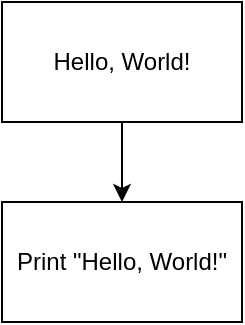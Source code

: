 <mxfile>
    <diagram id="IXSdp1nf6cR87pgomCjG" name="Page-1">
        <mxGraphModel dx="690" dy="506" grid="1" gridSize="10" guides="1" tooltips="1" connect="1" arrows="1" fold="1" page="1" pageScale="1" pageWidth="827" pageHeight="1169" math="0" shadow="0">
            <root>
                <mxCell id="0"/>
                <mxCell id="1" parent="0"/>
                <mxCell id="4" style="edgeStyle=none;html=1;exitX=0.5;exitY=1;exitDx=0;exitDy=0;" edge="1" parent="1" source="2" target="3">
                    <mxGeometry relative="1" as="geometry"/>
                </mxCell>
                <mxCell id="2" value="Hello, World!" style="rounded=0;whiteSpace=wrap;html=1;" vertex="1" parent="1">
                    <mxGeometry x="280" y="40" width="120" height="60" as="geometry"/>
                </mxCell>
                <mxCell id="3" value="Print &quot;Hello, World!&quot;" style="rounded=0;whiteSpace=wrap;html=1;" vertex="1" parent="1">
                    <mxGeometry x="280" y="140" width="120" height="60" as="geometry"/>
                </mxCell>
            </root>
        </mxGraphModel>
    </diagram>
</mxfile>